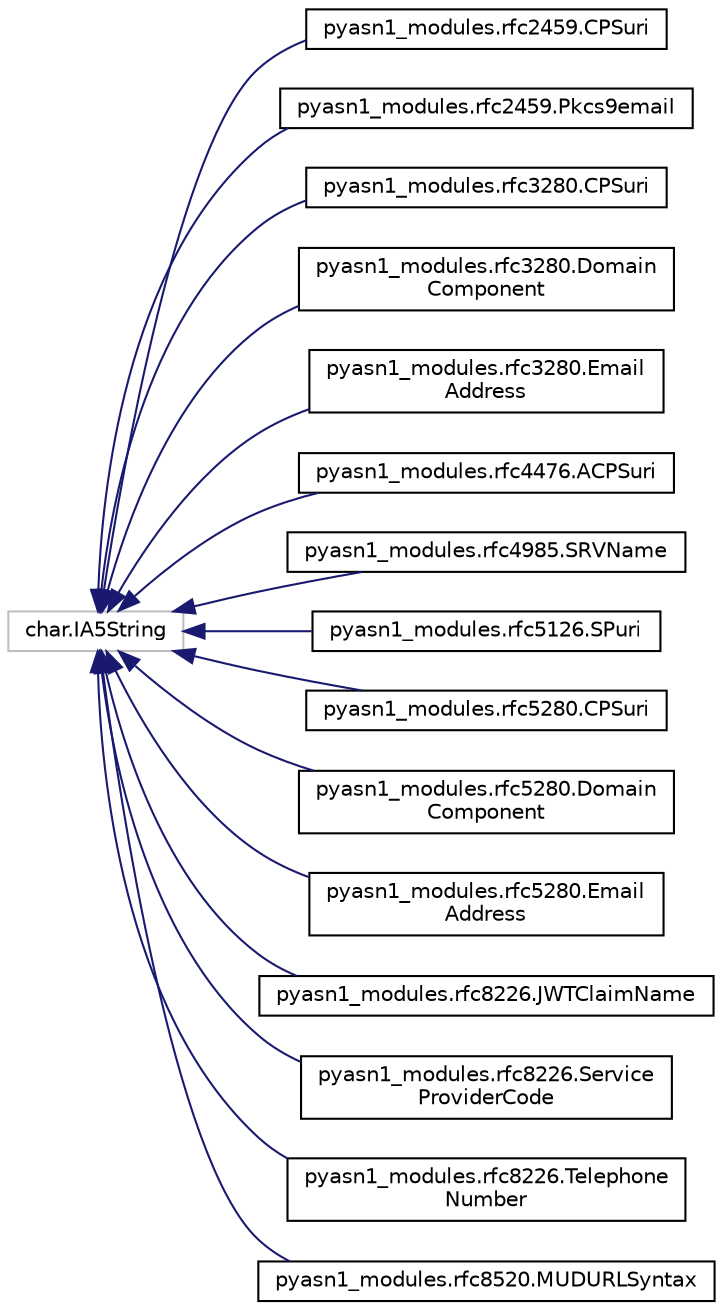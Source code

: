digraph "Graphical Class Hierarchy"
{
 // LATEX_PDF_SIZE
  edge [fontname="Helvetica",fontsize="10",labelfontname="Helvetica",labelfontsize="10"];
  node [fontname="Helvetica",fontsize="10",shape=record];
  rankdir="LR";
  Node6655 [label="char.IA5String",height=0.2,width=0.4,color="grey75", fillcolor="white", style="filled",tooltip=" "];
  Node6655 -> Node0 [dir="back",color="midnightblue",fontsize="10",style="solid",fontname="Helvetica"];
  Node0 [label="pyasn1_modules.rfc2459.CPSuri",height=0.2,width=0.4,color="black", fillcolor="white", style="filled",URL="$classpyasn1__modules_1_1rfc2459_1_1CPSuri.html",tooltip=" "];
  Node6655 -> Node6657 [dir="back",color="midnightblue",fontsize="10",style="solid",fontname="Helvetica"];
  Node6657 [label="pyasn1_modules.rfc2459.Pkcs9email",height=0.2,width=0.4,color="black", fillcolor="white", style="filled",URL="$classpyasn1__modules_1_1rfc2459_1_1Pkcs9email.html",tooltip=" "];
  Node6655 -> Node6658 [dir="back",color="midnightblue",fontsize="10",style="solid",fontname="Helvetica"];
  Node6658 [label="pyasn1_modules.rfc3280.CPSuri",height=0.2,width=0.4,color="black", fillcolor="white", style="filled",URL="$classpyasn1__modules_1_1rfc3280_1_1CPSuri.html",tooltip=" "];
  Node6655 -> Node6659 [dir="back",color="midnightblue",fontsize="10",style="solid",fontname="Helvetica"];
  Node6659 [label="pyasn1_modules.rfc3280.Domain\lComponent",height=0.2,width=0.4,color="black", fillcolor="white", style="filled",URL="$classpyasn1__modules_1_1rfc3280_1_1DomainComponent.html",tooltip=" "];
  Node6655 -> Node6660 [dir="back",color="midnightblue",fontsize="10",style="solid",fontname="Helvetica"];
  Node6660 [label="pyasn1_modules.rfc3280.Email\lAddress",height=0.2,width=0.4,color="black", fillcolor="white", style="filled",URL="$classpyasn1__modules_1_1rfc3280_1_1EmailAddress.html",tooltip=" "];
  Node6655 -> Node6661 [dir="back",color="midnightblue",fontsize="10",style="solid",fontname="Helvetica"];
  Node6661 [label="pyasn1_modules.rfc4476.ACPSuri",height=0.2,width=0.4,color="black", fillcolor="white", style="filled",URL="$classpyasn1__modules_1_1rfc4476_1_1ACPSuri.html",tooltip=" "];
  Node6655 -> Node6662 [dir="back",color="midnightblue",fontsize="10",style="solid",fontname="Helvetica"];
  Node6662 [label="pyasn1_modules.rfc4985.SRVName",height=0.2,width=0.4,color="black", fillcolor="white", style="filled",URL="$classpyasn1__modules_1_1rfc4985_1_1SRVName.html",tooltip=" "];
  Node6655 -> Node6663 [dir="back",color="midnightblue",fontsize="10",style="solid",fontname="Helvetica"];
  Node6663 [label="pyasn1_modules.rfc5126.SPuri",height=0.2,width=0.4,color="black", fillcolor="white", style="filled",URL="$classpyasn1__modules_1_1rfc5126_1_1SPuri.html",tooltip=" "];
  Node6655 -> Node6664 [dir="back",color="midnightblue",fontsize="10",style="solid",fontname="Helvetica"];
  Node6664 [label="pyasn1_modules.rfc5280.CPSuri",height=0.2,width=0.4,color="black", fillcolor="white", style="filled",URL="$classpyasn1__modules_1_1rfc5280_1_1CPSuri.html",tooltip=" "];
  Node6655 -> Node6665 [dir="back",color="midnightblue",fontsize="10",style="solid",fontname="Helvetica"];
  Node6665 [label="pyasn1_modules.rfc5280.Domain\lComponent",height=0.2,width=0.4,color="black", fillcolor="white", style="filled",URL="$classpyasn1__modules_1_1rfc5280_1_1DomainComponent.html",tooltip=" "];
  Node6655 -> Node6666 [dir="back",color="midnightblue",fontsize="10",style="solid",fontname="Helvetica"];
  Node6666 [label="pyasn1_modules.rfc5280.Email\lAddress",height=0.2,width=0.4,color="black", fillcolor="white", style="filled",URL="$classpyasn1__modules_1_1rfc5280_1_1EmailAddress.html",tooltip=" "];
  Node6655 -> Node6667 [dir="back",color="midnightblue",fontsize="10",style="solid",fontname="Helvetica"];
  Node6667 [label="pyasn1_modules.rfc8226.JWTClaimName",height=0.2,width=0.4,color="black", fillcolor="white", style="filled",URL="$classpyasn1__modules_1_1rfc8226_1_1JWTClaimName.html",tooltip=" "];
  Node6655 -> Node6668 [dir="back",color="midnightblue",fontsize="10",style="solid",fontname="Helvetica"];
  Node6668 [label="pyasn1_modules.rfc8226.Service\lProviderCode",height=0.2,width=0.4,color="black", fillcolor="white", style="filled",URL="$classpyasn1__modules_1_1rfc8226_1_1ServiceProviderCode.html",tooltip=" "];
  Node6655 -> Node6669 [dir="back",color="midnightblue",fontsize="10",style="solid",fontname="Helvetica"];
  Node6669 [label="pyasn1_modules.rfc8226.Telephone\lNumber",height=0.2,width=0.4,color="black", fillcolor="white", style="filled",URL="$classpyasn1__modules_1_1rfc8226_1_1TelephoneNumber.html",tooltip=" "];
  Node6655 -> Node6670 [dir="back",color="midnightblue",fontsize="10",style="solid",fontname="Helvetica"];
  Node6670 [label="pyasn1_modules.rfc8520.MUDURLSyntax",height=0.2,width=0.4,color="black", fillcolor="white", style="filled",URL="$classpyasn1__modules_1_1rfc8520_1_1MUDURLSyntax.html",tooltip=" "];
}
